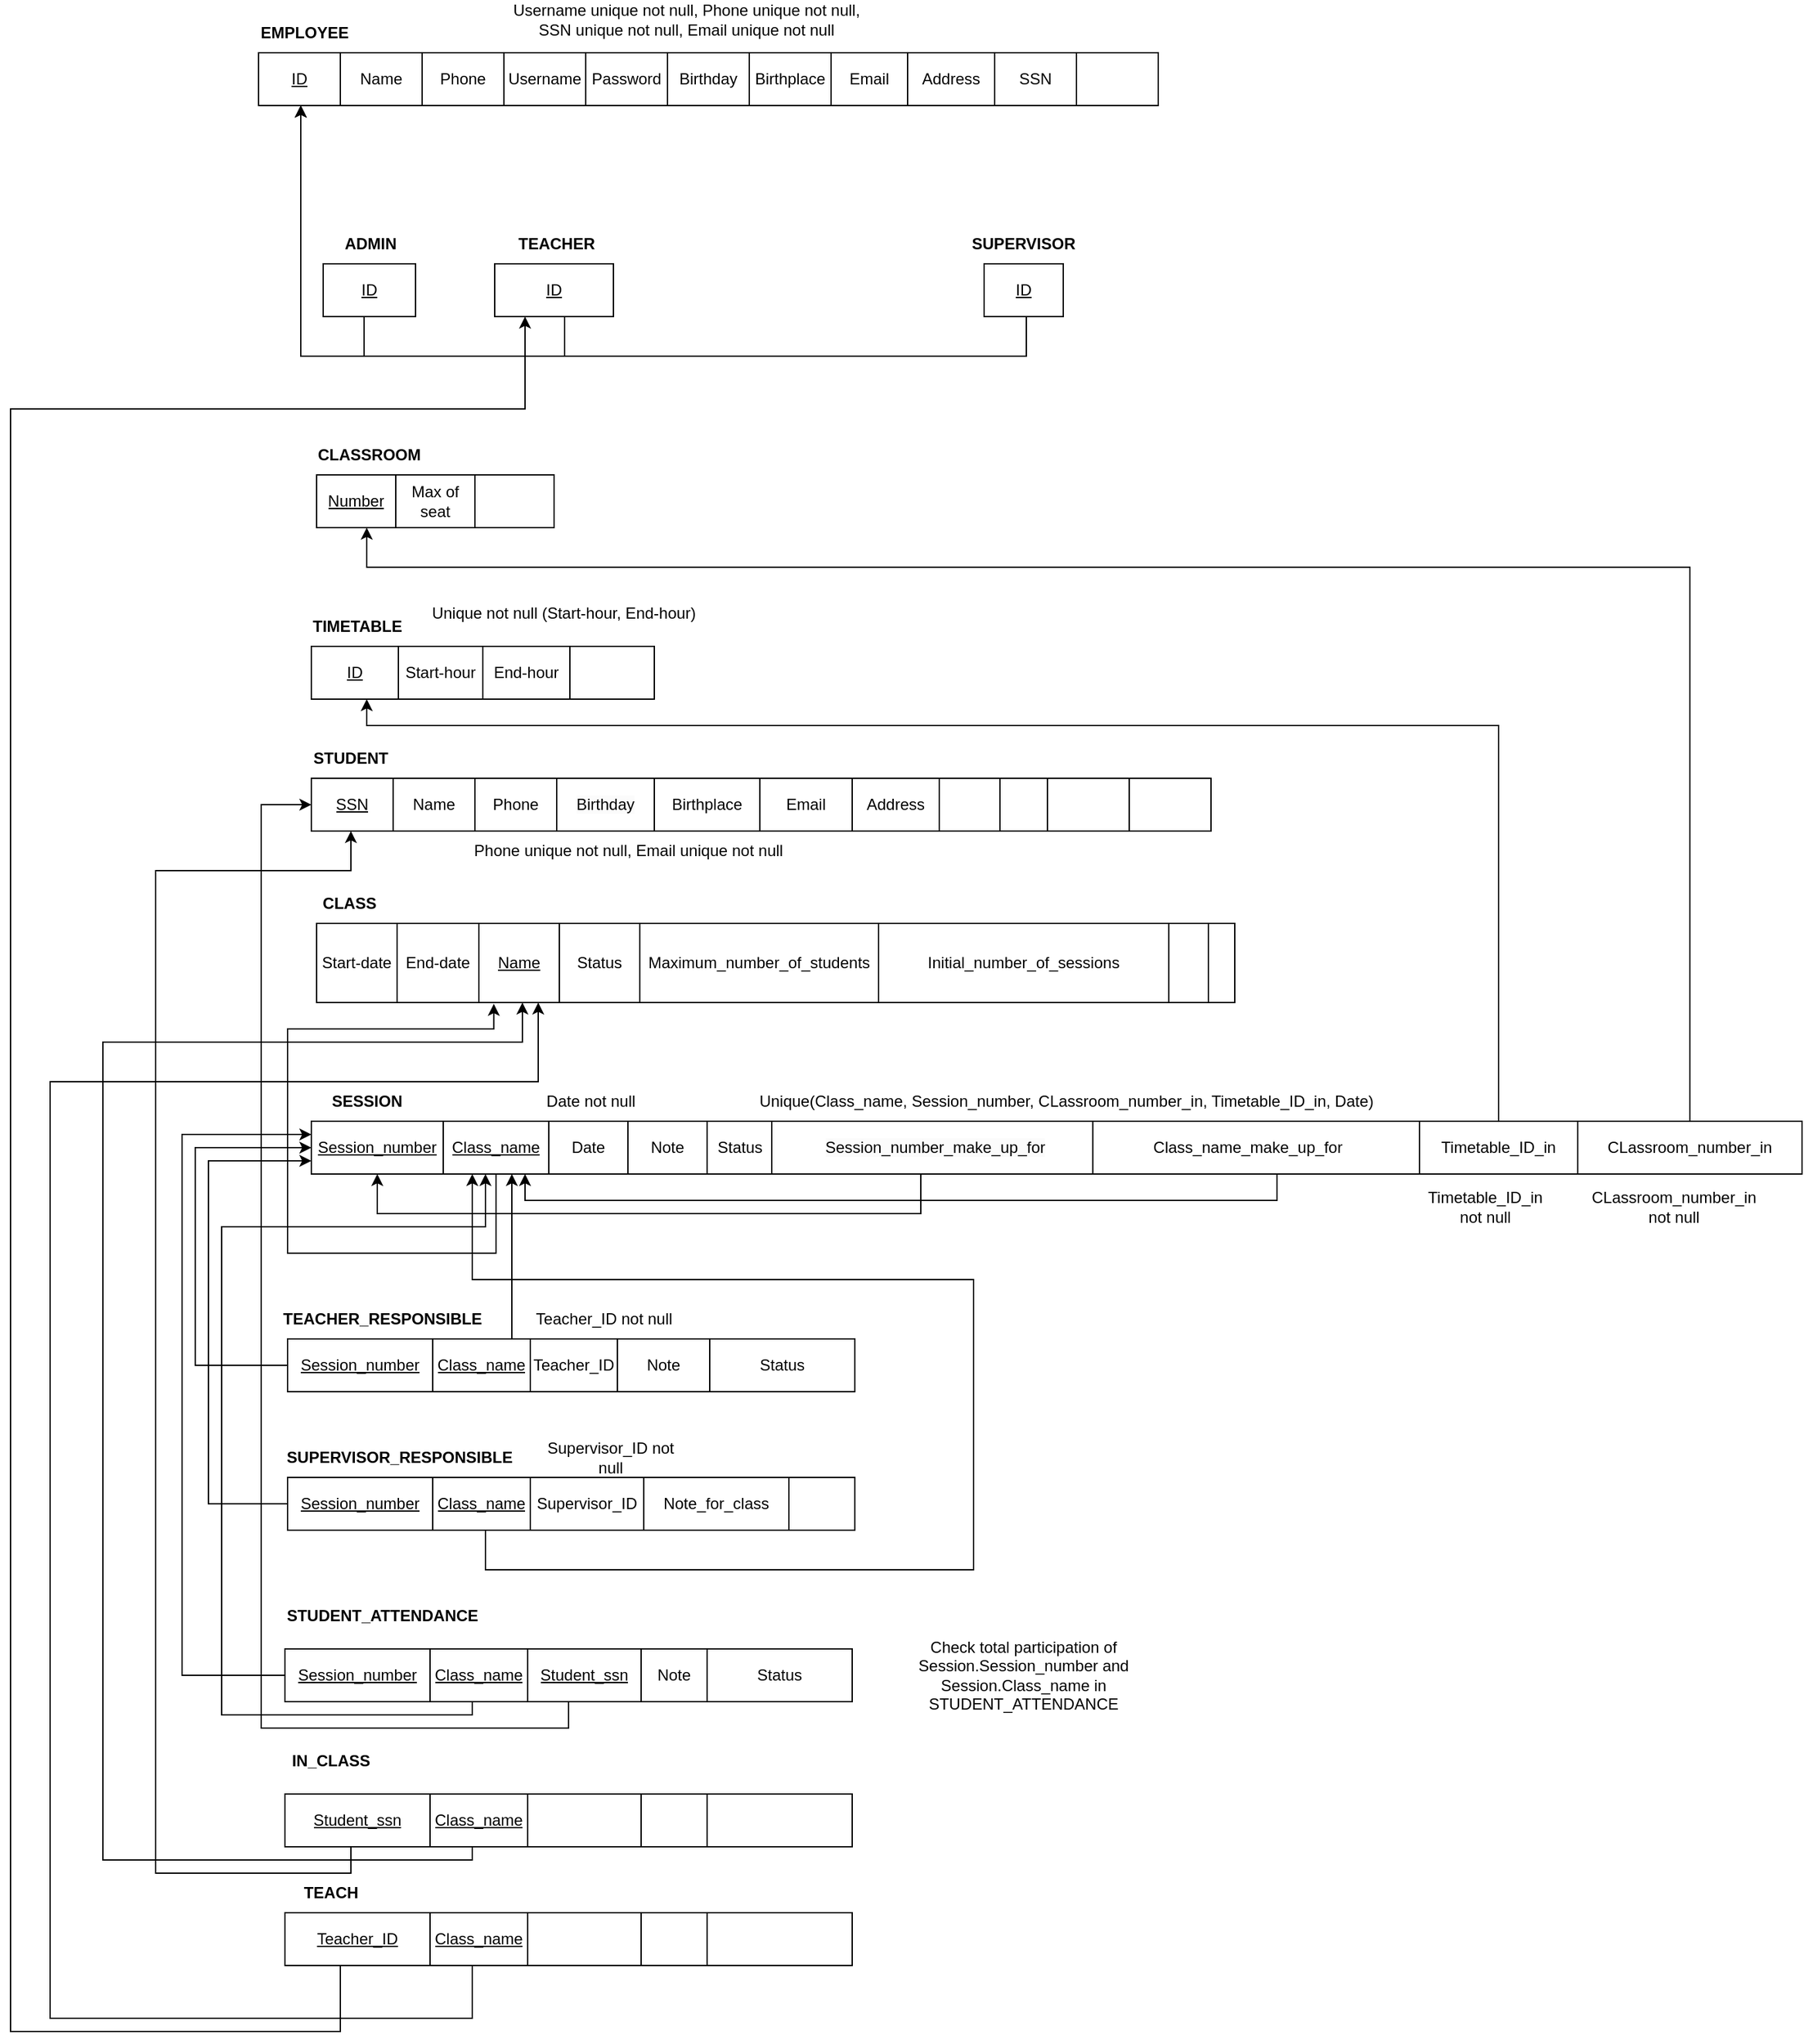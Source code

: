 <mxfile version="21.1.7" type="github">
  <diagram name="Trang-1" id="4RpuYi7avetaEBU4RcvP">
    <mxGraphModel dx="1347" dy="1894" grid="1" gridSize="10" guides="1" tooltips="1" connect="1" arrows="1" fold="1" page="1" pageScale="1" pageWidth="827" pageHeight="1169" math="0" shadow="0">
      <root>
        <mxCell id="0" />
        <mxCell id="1" parent="0" />
        <mxCell id="ESTctOifAB1JOvWOm2H_-1" value="" style="shape=table;startSize=0;container=1;collapsible=0;childLayout=tableLayout;" parent="1" vertex="1">
          <mxGeometry x="258" y="100" width="260" height="40" as="geometry" />
        </mxCell>
        <mxCell id="ESTctOifAB1JOvWOm2H_-2" value="" style="shape=tableRow;horizontal=0;startSize=0;swimlaneHead=0;swimlaneBody=0;strokeColor=inherit;top=0;left=0;bottom=0;right=0;collapsible=0;dropTarget=0;fillColor=none;points=[[0,0.5],[1,0.5]];portConstraint=eastwest;" parent="ESTctOifAB1JOvWOm2H_-1" vertex="1">
          <mxGeometry width="260" height="40" as="geometry" />
        </mxCell>
        <mxCell id="ESTctOifAB1JOvWOm2H_-3" value="&lt;u&gt;ID&lt;/u&gt;" style="shape=partialRectangle;html=1;whiteSpace=wrap;connectable=0;strokeColor=inherit;overflow=hidden;fillColor=none;top=0;left=0;bottom=0;right=0;pointerEvents=1;" parent="ESTctOifAB1JOvWOm2H_-2" vertex="1">
          <mxGeometry width="66" height="40" as="geometry">
            <mxRectangle width="66" height="40" as="alternateBounds" />
          </mxGeometry>
        </mxCell>
        <mxCell id="ESTctOifAB1JOvWOm2H_-4" value="Start-hour" style="shape=partialRectangle;html=1;whiteSpace=wrap;connectable=0;strokeColor=inherit;overflow=hidden;fillColor=none;top=0;left=0;bottom=0;right=0;pointerEvents=1;" parent="ESTctOifAB1JOvWOm2H_-2" vertex="1">
          <mxGeometry x="66" width="64" height="40" as="geometry">
            <mxRectangle width="64" height="40" as="alternateBounds" />
          </mxGeometry>
        </mxCell>
        <mxCell id="ESTctOifAB1JOvWOm2H_-5" value="End-hour" style="shape=partialRectangle;html=1;whiteSpace=wrap;connectable=0;strokeColor=inherit;overflow=hidden;fillColor=none;top=0;left=0;bottom=0;right=0;pointerEvents=1;" parent="ESTctOifAB1JOvWOm2H_-2" vertex="1">
          <mxGeometry x="130" width="66" height="40" as="geometry">
            <mxRectangle width="66" height="40" as="alternateBounds" />
          </mxGeometry>
        </mxCell>
        <mxCell id="ESTctOifAB1JOvWOm2H_-6" value="" style="shape=partialRectangle;html=1;whiteSpace=wrap;connectable=0;strokeColor=inherit;overflow=hidden;fillColor=none;top=0;left=0;bottom=0;right=0;pointerEvents=1;" parent="ESTctOifAB1JOvWOm2H_-2" vertex="1">
          <mxGeometry x="196" width="64" height="40" as="geometry">
            <mxRectangle width="64" height="40" as="alternateBounds" />
          </mxGeometry>
        </mxCell>
        <mxCell id="ESTctOifAB1JOvWOm2H_-7" value="&lt;b&gt;TIMETABLE&lt;/b&gt;" style="text;html=1;strokeColor=none;fillColor=none;align=center;verticalAlign=middle;whiteSpace=wrap;rounded=0;" parent="1" vertex="1">
          <mxGeometry x="258" y="70" width="70" height="30" as="geometry" />
        </mxCell>
        <mxCell id="ESTctOifAB1JOvWOm2H_-10" value="" style="shape=table;startSize=0;container=1;collapsible=0;childLayout=tableLayout;" parent="1" vertex="1">
          <mxGeometry x="262" y="-30" width="180" height="40" as="geometry" />
        </mxCell>
        <mxCell id="ESTctOifAB1JOvWOm2H_-11" value="" style="shape=tableRow;horizontal=0;startSize=0;swimlaneHead=0;swimlaneBody=0;strokeColor=inherit;top=0;left=0;bottom=0;right=0;collapsible=0;dropTarget=0;fillColor=none;points=[[0,0.5],[1,0.5]];portConstraint=eastwest;" parent="ESTctOifAB1JOvWOm2H_-10" vertex="1">
          <mxGeometry width="180" height="40" as="geometry" />
        </mxCell>
        <mxCell id="ESTctOifAB1JOvWOm2H_-12" value="&lt;u&gt;Number&lt;/u&gt;" style="shape=partialRectangle;html=1;whiteSpace=wrap;connectable=0;strokeColor=inherit;overflow=hidden;fillColor=none;top=0;left=0;bottom=0;right=0;pointerEvents=1;" parent="ESTctOifAB1JOvWOm2H_-11" vertex="1">
          <mxGeometry width="60" height="40" as="geometry">
            <mxRectangle width="60" height="40" as="alternateBounds" />
          </mxGeometry>
        </mxCell>
        <mxCell id="ESTctOifAB1JOvWOm2H_-13" value="Max of seat" style="shape=partialRectangle;html=1;whiteSpace=wrap;connectable=0;strokeColor=inherit;overflow=hidden;fillColor=none;top=0;left=0;bottom=0;right=0;pointerEvents=1;" parent="ESTctOifAB1JOvWOm2H_-11" vertex="1">
          <mxGeometry x="60" width="60" height="40" as="geometry">
            <mxRectangle width="60" height="40" as="alternateBounds" />
          </mxGeometry>
        </mxCell>
        <mxCell id="ESTctOifAB1JOvWOm2H_-14" value="" style="shape=partialRectangle;html=1;whiteSpace=wrap;connectable=0;strokeColor=inherit;overflow=hidden;fillColor=none;top=0;left=0;bottom=0;right=0;pointerEvents=1;" parent="ESTctOifAB1JOvWOm2H_-11" vertex="1">
          <mxGeometry x="120" width="60" height="40" as="geometry">
            <mxRectangle width="60" height="40" as="alternateBounds" />
          </mxGeometry>
        </mxCell>
        <mxCell id="ESTctOifAB1JOvWOm2H_-15" value="&lt;b&gt;CLASSROOM&lt;/b&gt;" style="text;html=1;strokeColor=none;fillColor=none;align=center;verticalAlign=middle;whiteSpace=wrap;rounded=0;" parent="1" vertex="1">
          <mxGeometry x="262" y="-60" width="80" height="30" as="geometry" />
        </mxCell>
        <mxCell id="ESTctOifAB1JOvWOm2H_-16" value="&lt;b&gt;STUDENT&lt;/b&gt;" style="text;html=1;strokeColor=none;fillColor=none;align=center;verticalAlign=middle;whiteSpace=wrap;rounded=0;" parent="1" vertex="1">
          <mxGeometry x="258" y="170" width="60" height="30" as="geometry" />
        </mxCell>
        <mxCell id="ESTctOifAB1JOvWOm2H_-17" value="" style="shape=table;startSize=0;container=1;collapsible=0;childLayout=tableLayout;" parent="1" vertex="1">
          <mxGeometry x="258" y="200" width="682" height="40" as="geometry" />
        </mxCell>
        <mxCell id="ESTctOifAB1JOvWOm2H_-18" value="" style="shape=tableRow;horizontal=0;startSize=0;swimlaneHead=0;swimlaneBody=0;strokeColor=inherit;top=0;left=0;bottom=0;right=0;collapsible=0;dropTarget=0;fillColor=none;points=[[0,0.5],[1,0.5]];portConstraint=eastwest;" parent="ESTctOifAB1JOvWOm2H_-17" vertex="1">
          <mxGeometry width="682" height="40" as="geometry" />
        </mxCell>
        <mxCell id="ESTctOifAB1JOvWOm2H_-19" value="&lt;u&gt;SSN&lt;/u&gt;" style="shape=partialRectangle;html=1;whiteSpace=wrap;connectable=0;strokeColor=inherit;overflow=hidden;fillColor=none;top=0;left=0;bottom=0;right=0;pointerEvents=1;" parent="ESTctOifAB1JOvWOm2H_-18" vertex="1">
          <mxGeometry width="62" height="40" as="geometry">
            <mxRectangle width="62" height="40" as="alternateBounds" />
          </mxGeometry>
        </mxCell>
        <mxCell id="ESTctOifAB1JOvWOm2H_-20" value="Name" style="shape=partialRectangle;html=1;whiteSpace=wrap;connectable=0;strokeColor=inherit;overflow=hidden;fillColor=none;top=0;left=0;bottom=0;right=0;pointerEvents=1;" parent="ESTctOifAB1JOvWOm2H_-18" vertex="1">
          <mxGeometry x="62" width="62" height="40" as="geometry">
            <mxRectangle width="62" height="40" as="alternateBounds" />
          </mxGeometry>
        </mxCell>
        <mxCell id="ESTctOifAB1JOvWOm2H_-21" value="Phone" style="shape=partialRectangle;html=1;whiteSpace=wrap;connectable=0;strokeColor=inherit;overflow=hidden;fillColor=none;top=0;left=0;bottom=0;right=0;pointerEvents=1;" parent="ESTctOifAB1JOvWOm2H_-18" vertex="1">
          <mxGeometry x="124" width="62" height="40" as="geometry">
            <mxRectangle width="62" height="40" as="alternateBounds" />
          </mxGeometry>
        </mxCell>
        <mxCell id="ESTctOifAB1JOvWOm2H_-22" value="&lt;span style=&quot;color: rgb(0, 0, 0); font-family: Helvetica; font-size: 12px; font-style: normal; font-variant-ligatures: normal; font-variant-caps: normal; font-weight: 400; letter-spacing: normal; orphans: 2; text-align: center; text-indent: 0px; text-transform: none; widows: 2; word-spacing: 0px; -webkit-text-stroke-width: 0px; background-color: rgb(251, 251, 251); text-decoration-thickness: initial; text-decoration-style: initial; text-decoration-color: initial; float: none; display: inline !important;&quot;&gt;Birthday&lt;/span&gt;" style="shape=partialRectangle;html=1;whiteSpace=wrap;connectable=0;strokeColor=inherit;overflow=hidden;fillColor=none;top=0;left=0;bottom=0;right=0;pointerEvents=1;" parent="ESTctOifAB1JOvWOm2H_-18" vertex="1">
          <mxGeometry x="186" width="74" height="40" as="geometry">
            <mxRectangle width="74" height="40" as="alternateBounds" />
          </mxGeometry>
        </mxCell>
        <mxCell id="ESTctOifAB1JOvWOm2H_-23" value="Birthplace" style="shape=partialRectangle;html=1;whiteSpace=wrap;connectable=0;strokeColor=inherit;overflow=hidden;fillColor=none;top=0;left=0;bottom=0;right=0;pointerEvents=1;" parent="ESTctOifAB1JOvWOm2H_-18" vertex="1">
          <mxGeometry x="260" width="80" height="40" as="geometry">
            <mxRectangle width="80" height="40" as="alternateBounds" />
          </mxGeometry>
        </mxCell>
        <mxCell id="ESTctOifAB1JOvWOm2H_-24" value="Email" style="shape=partialRectangle;html=1;whiteSpace=wrap;connectable=0;strokeColor=inherit;overflow=hidden;fillColor=none;top=0;left=0;bottom=0;right=0;pointerEvents=1;" parent="ESTctOifAB1JOvWOm2H_-18" vertex="1">
          <mxGeometry x="340" width="70" height="40" as="geometry">
            <mxRectangle width="70" height="40" as="alternateBounds" />
          </mxGeometry>
        </mxCell>
        <mxCell id="ESTctOifAB1JOvWOm2H_-25" value="Address" style="shape=partialRectangle;html=1;whiteSpace=wrap;connectable=0;strokeColor=inherit;overflow=hidden;fillColor=none;top=0;left=0;bottom=0;right=0;pointerEvents=1;" parent="ESTctOifAB1JOvWOm2H_-18" vertex="1">
          <mxGeometry x="410" width="66" height="40" as="geometry">
            <mxRectangle width="66" height="40" as="alternateBounds" />
          </mxGeometry>
        </mxCell>
        <mxCell id="ESTctOifAB1JOvWOm2H_-26" value="" style="shape=partialRectangle;html=1;whiteSpace=wrap;connectable=0;strokeColor=inherit;overflow=hidden;fillColor=none;top=0;left=0;bottom=0;right=0;pointerEvents=1;" parent="ESTctOifAB1JOvWOm2H_-18" vertex="1">
          <mxGeometry x="476" width="46" height="40" as="geometry">
            <mxRectangle width="46" height="40" as="alternateBounds" />
          </mxGeometry>
        </mxCell>
        <mxCell id="ESTctOifAB1JOvWOm2H_-27" value="" style="shape=partialRectangle;html=1;whiteSpace=wrap;connectable=0;strokeColor=inherit;overflow=hidden;fillColor=none;top=0;left=0;bottom=0;right=0;pointerEvents=1;" parent="ESTctOifAB1JOvWOm2H_-18" vertex="1">
          <mxGeometry x="522" width="36" height="40" as="geometry">
            <mxRectangle width="36" height="40" as="alternateBounds" />
          </mxGeometry>
        </mxCell>
        <mxCell id="ESTctOifAB1JOvWOm2H_-28" value="" style="shape=partialRectangle;html=1;whiteSpace=wrap;connectable=0;strokeColor=inherit;overflow=hidden;fillColor=none;top=0;left=0;bottom=0;right=0;pointerEvents=1;" parent="ESTctOifAB1JOvWOm2H_-18" vertex="1">
          <mxGeometry x="558" width="62" height="40" as="geometry">
            <mxRectangle width="62" height="40" as="alternateBounds" />
          </mxGeometry>
        </mxCell>
        <mxCell id="ESTctOifAB1JOvWOm2H_-29" value="" style="shape=partialRectangle;html=1;whiteSpace=wrap;connectable=0;strokeColor=inherit;overflow=hidden;fillColor=none;top=0;left=0;bottom=0;right=0;pointerEvents=1;" parent="ESTctOifAB1JOvWOm2H_-18" vertex="1">
          <mxGeometry x="620" width="62" height="40" as="geometry">
            <mxRectangle width="62" height="40" as="alternateBounds" />
          </mxGeometry>
        </mxCell>
        <mxCell id="ESTctOifAB1JOvWOm2H_-30" value="" style="shape=table;startSize=0;container=1;collapsible=0;childLayout=tableLayout;" parent="1" vertex="1">
          <mxGeometry x="262" y="310" width="696" height="60" as="geometry" />
        </mxCell>
        <mxCell id="ESTctOifAB1JOvWOm2H_-31" value="" style="shape=tableRow;horizontal=0;startSize=0;swimlaneHead=0;swimlaneBody=0;strokeColor=inherit;top=0;left=0;bottom=0;right=0;collapsible=0;dropTarget=0;fillColor=none;points=[[0,0.5],[1,0.5]];portConstraint=eastwest;" parent="ESTctOifAB1JOvWOm2H_-30" vertex="1">
          <mxGeometry width="696" height="60" as="geometry" />
        </mxCell>
        <mxCell id="ESTctOifAB1JOvWOm2H_-32" value="Start-date" style="shape=partialRectangle;html=1;whiteSpace=wrap;connectable=0;strokeColor=inherit;overflow=hidden;fillColor=none;top=0;left=0;bottom=0;right=0;pointerEvents=1;" parent="ESTctOifAB1JOvWOm2H_-31" vertex="1">
          <mxGeometry width="61" height="60" as="geometry">
            <mxRectangle width="61" height="60" as="alternateBounds" />
          </mxGeometry>
        </mxCell>
        <mxCell id="ESTctOifAB1JOvWOm2H_-33" value="End-date" style="shape=partialRectangle;html=1;whiteSpace=wrap;connectable=0;strokeColor=inherit;overflow=hidden;fillColor=none;top=0;left=0;bottom=0;right=0;pointerEvents=1;" parent="ESTctOifAB1JOvWOm2H_-31" vertex="1">
          <mxGeometry x="61" width="62" height="60" as="geometry">
            <mxRectangle width="62" height="60" as="alternateBounds" />
          </mxGeometry>
        </mxCell>
        <mxCell id="ESTctOifAB1JOvWOm2H_-34" value="&lt;u&gt;Name&lt;/u&gt;" style="shape=partialRectangle;html=1;whiteSpace=wrap;connectable=0;strokeColor=inherit;overflow=hidden;fillColor=none;top=0;left=0;bottom=0;right=0;pointerEvents=1;" parent="ESTctOifAB1JOvWOm2H_-31" vertex="1">
          <mxGeometry x="123" width="61" height="60" as="geometry">
            <mxRectangle width="61" height="60" as="alternateBounds" />
          </mxGeometry>
        </mxCell>
        <mxCell id="ESTctOifAB1JOvWOm2H_-35" value="Status" style="shape=partialRectangle;html=1;whiteSpace=wrap;connectable=0;strokeColor=inherit;overflow=hidden;fillColor=none;top=0;left=0;bottom=0;right=0;pointerEvents=1;" parent="ESTctOifAB1JOvWOm2H_-31" vertex="1">
          <mxGeometry x="184" width="61" height="60" as="geometry">
            <mxRectangle width="61" height="60" as="alternateBounds" />
          </mxGeometry>
        </mxCell>
        <mxCell id="ESTctOifAB1JOvWOm2H_-36" value="Maximum_number_of_students" style="shape=partialRectangle;html=1;whiteSpace=wrap;connectable=0;strokeColor=inherit;overflow=hidden;fillColor=none;top=0;left=0;bottom=0;right=0;pointerEvents=1;" parent="ESTctOifAB1JOvWOm2H_-31" vertex="1">
          <mxGeometry x="245" width="181" height="60" as="geometry">
            <mxRectangle width="181" height="60" as="alternateBounds" />
          </mxGeometry>
        </mxCell>
        <mxCell id="ESTctOifAB1JOvWOm2H_-37" value="Initial_number_of_sessions" style="shape=partialRectangle;html=1;whiteSpace=wrap;connectable=0;strokeColor=inherit;overflow=hidden;fillColor=none;top=0;left=0;bottom=0;right=0;pointerEvents=1;" parent="ESTctOifAB1JOvWOm2H_-31" vertex="1">
          <mxGeometry x="426" width="220" height="60" as="geometry">
            <mxRectangle width="220" height="60" as="alternateBounds" />
          </mxGeometry>
        </mxCell>
        <mxCell id="ESTctOifAB1JOvWOm2H_-38" value="" style="shape=partialRectangle;html=1;whiteSpace=wrap;connectable=0;strokeColor=inherit;overflow=hidden;fillColor=none;top=0;left=0;bottom=0;right=0;pointerEvents=1;" parent="ESTctOifAB1JOvWOm2H_-31" vertex="1">
          <mxGeometry x="646" width="30" height="60" as="geometry">
            <mxRectangle width="30" height="60" as="alternateBounds" />
          </mxGeometry>
        </mxCell>
        <mxCell id="ESTctOifAB1JOvWOm2H_-39" value="" style="shape=partialRectangle;html=1;whiteSpace=wrap;connectable=0;strokeColor=inherit;overflow=hidden;fillColor=none;top=0;left=0;bottom=0;right=0;pointerEvents=1;" parent="ESTctOifAB1JOvWOm2H_-31" vertex="1">
          <mxGeometry x="676" width="20" height="60" as="geometry">
            <mxRectangle width="20" height="60" as="alternateBounds" />
          </mxGeometry>
        </mxCell>
        <mxCell id="ESTctOifAB1JOvWOm2H_-40" value="&lt;b&gt;CLASS&lt;/b&gt;" style="text;html=1;strokeColor=none;fillColor=none;align=center;verticalAlign=middle;whiteSpace=wrap;rounded=0;" parent="1" vertex="1">
          <mxGeometry x="262" y="280" width="50" height="30" as="geometry" />
        </mxCell>
        <mxCell id="ESTctOifAB1JOvWOm2H_-41" value="" style="shape=table;startSize=0;container=1;collapsible=0;childLayout=tableLayout;movable=1;resizable=1;rotatable=1;deletable=1;editable=1;locked=0;connectable=1;" parent="1" vertex="1">
          <mxGeometry x="258" y="460" width="350" height="40" as="geometry" />
        </mxCell>
        <mxCell id="ESTctOifAB1JOvWOm2H_-42" value="" style="shape=tableRow;horizontal=0;startSize=0;swimlaneHead=0;swimlaneBody=0;strokeColor=inherit;top=0;left=0;bottom=0;right=0;collapsible=0;dropTarget=0;fillColor=none;points=[[0,0.5],[1,0.5]];portConstraint=eastwest;movable=1;resizable=1;rotatable=1;deletable=1;editable=1;locked=0;connectable=1;" parent="ESTctOifAB1JOvWOm2H_-41" vertex="1">
          <mxGeometry width="350" height="40" as="geometry" />
        </mxCell>
        <mxCell id="ESTctOifAB1JOvWOm2H_-43" value="&lt;u style=&quot;border-color: var(--border-color);&quot;&gt;Session_number&lt;/u&gt;" style="shape=partialRectangle;html=1;whiteSpace=wrap;connectable=1;strokeColor=inherit;overflow=hidden;fillColor=none;top=0;left=0;bottom=0;right=0;pointerEvents=1;movable=1;resizable=1;rotatable=1;deletable=1;editable=1;locked=0;" parent="ESTctOifAB1JOvWOm2H_-42" vertex="1">
          <mxGeometry width="100" height="40" as="geometry">
            <mxRectangle width="100" height="40" as="alternateBounds" />
          </mxGeometry>
        </mxCell>
        <mxCell id="ESTctOifAB1JOvWOm2H_-44" value="&lt;u style=&quot;border-color: var(--border-color);&quot;&gt;Class_name&lt;/u&gt;" style="shape=partialRectangle;html=1;whiteSpace=wrap;connectable=1;strokeColor=inherit;overflow=hidden;fillColor=none;top=0;left=0;bottom=0;right=0;pointerEvents=1;movable=1;resizable=1;rotatable=1;deletable=1;editable=1;locked=0;" parent="ESTctOifAB1JOvWOm2H_-42" vertex="1">
          <mxGeometry x="100" width="80" height="40" as="geometry">
            <mxRectangle width="80" height="40" as="alternateBounds" />
          </mxGeometry>
        </mxCell>
        <mxCell id="ESTctOifAB1JOvWOm2H_-45" value="&lt;span style=&quot;border-color: var(--border-color);&quot;&gt;Date&lt;/span&gt;" style="shape=partialRectangle;html=1;whiteSpace=wrap;connectable=1;strokeColor=inherit;overflow=hidden;fillColor=none;top=0;left=0;bottom=0;right=0;pointerEvents=1;movable=1;resizable=1;rotatable=1;deletable=1;editable=1;locked=0;" parent="ESTctOifAB1JOvWOm2H_-42" vertex="1">
          <mxGeometry x="180" width="60" height="40" as="geometry">
            <mxRectangle width="60" height="40" as="alternateBounds" />
          </mxGeometry>
        </mxCell>
        <mxCell id="ESTctOifAB1JOvWOm2H_-46" value="Note" style="shape=partialRectangle;html=1;whiteSpace=wrap;connectable=1;strokeColor=inherit;overflow=hidden;fillColor=none;top=0;left=0;bottom=0;right=0;pointerEvents=1;movable=1;resizable=1;rotatable=1;deletable=1;editable=1;locked=0;" parent="ESTctOifAB1JOvWOm2H_-42" vertex="1">
          <mxGeometry x="240" width="60" height="40" as="geometry">
            <mxRectangle width="60" height="40" as="alternateBounds" />
          </mxGeometry>
        </mxCell>
        <mxCell id="ESTctOifAB1JOvWOm2H_-47" value="Status" style="shape=partialRectangle;html=1;whiteSpace=wrap;connectable=1;strokeColor=inherit;overflow=hidden;fillColor=none;top=0;left=0;bottom=0;right=0;pointerEvents=1;movable=1;resizable=1;rotatable=1;deletable=1;editable=1;locked=0;" parent="ESTctOifAB1JOvWOm2H_-42" vertex="1">
          <mxGeometry x="300" width="50" height="40" as="geometry">
            <mxRectangle width="50" height="40" as="alternateBounds" />
          </mxGeometry>
        </mxCell>
        <mxCell id="ESTctOifAB1JOvWOm2H_-48" value="&lt;b&gt;SESSION&amp;nbsp;&lt;/b&gt;" style="text;html=1;strokeColor=none;fillColor=none;align=center;verticalAlign=middle;whiteSpace=wrap;rounded=0;" parent="1" vertex="1">
          <mxGeometry x="257" y="430" width="90" height="30" as="geometry" />
        </mxCell>
        <mxCell id="ESTctOifAB1JOvWOm2H_-74" value="" style="group" parent="1" connectable="0" vertex="1">
          <mxGeometry x="628" y="450" width="400" height="50" as="geometry" />
        </mxCell>
        <mxCell id="ESTctOifAB1JOvWOm2H_-59" value="&lt;span style=&quot;color: rgb(0, 0, 0); font-family: Helvetica; font-size: 12px; font-style: normal; font-variant-ligatures: normal; font-variant-caps: normal; font-weight: 400; letter-spacing: normal; orphans: 2; text-align: center; text-indent: 0px; text-transform: none; widows: 2; word-spacing: 0px; -webkit-text-stroke-width: 0px; background-color: rgb(251, 251, 251); text-decoration-thickness: initial; text-decoration-style: initial; text-decoration-color: initial; float: none; display: inline !important;&quot;&gt;Session_number_make_up_for&lt;/span&gt;" style="rounded=0;whiteSpace=wrap;html=1;movable=1;resizable=1;rotatable=1;deletable=1;editable=1;locked=0;connectable=1;" parent="ESTctOifAB1JOvWOm2H_-74" vertex="1">
          <mxGeometry x="-20.995" y="10" width="247.619" height="40" as="geometry" />
        </mxCell>
        <mxCell id="ESTctOifAB1JOvWOm2H_-75" value="Timetable_ID_in" style="rounded=0;whiteSpace=wrap;html=1;" parent="1" vertex="1">
          <mxGeometry x="1098" y="460" width="120" height="40" as="geometry" />
        </mxCell>
        <mxCell id="ESTctOifAB1JOvWOm2H_-64" value="" style="group" parent="1" connectable="0" vertex="1">
          <mxGeometry x="838" y="450" width="260" height="50" as="geometry" />
        </mxCell>
        <mxCell id="ESTctOifAB1JOvWOm2H_-63" value="Class_name" style="text;html=1;strokeColor=none;fillColor=none;align=center;verticalAlign=middle;whiteSpace=wrap;rounded=0;" parent="ESTctOifAB1JOvWOm2H_-64" vertex="1">
          <mxGeometry x="61.905" y="5" height="30" as="geometry" />
        </mxCell>
        <mxCell id="ESTctOifAB1JOvWOm2H_-60" value="" style="rounded=0;whiteSpace=wrap;html=1;" parent="ESTctOifAB1JOvWOm2H_-64" vertex="1">
          <mxGeometry x="12.381" y="10" width="247.619" height="40" as="geometry" />
        </mxCell>
        <mxCell id="ESTctOifAB1JOvWOm2H_-73" value="Class_name_make_up_for" style="text;html=1;strokeColor=none;fillColor=none;align=center;verticalAlign=middle;whiteSpace=wrap;rounded=0;" parent="ESTctOifAB1JOvWOm2H_-64" vertex="1">
          <mxGeometry x="92.857" y="15" width="74.286" height="30" as="geometry" />
        </mxCell>
        <mxCell id="ESTctOifAB1JOvWOm2H_-81" value="CLassroom_number_in" style="rounded=0;whiteSpace=wrap;html=1;" parent="1" vertex="1">
          <mxGeometry x="1218" y="460" width="170" height="40" as="geometry" />
        </mxCell>
        <mxCell id="ESTctOifAB1JOvWOm2H_-83" value="" style="shape=table;startSize=0;container=1;collapsible=0;childLayout=tableLayout;" parent="1" vertex="1">
          <mxGeometry x="240" y="625" width="430" height="40" as="geometry" />
        </mxCell>
        <mxCell id="ESTctOifAB1JOvWOm2H_-84" value="" style="shape=tableRow;horizontal=0;startSize=0;swimlaneHead=0;swimlaneBody=0;strokeColor=inherit;top=0;left=0;bottom=0;right=0;collapsible=0;dropTarget=0;fillColor=none;points=[[0,0.5],[1,0.5]];portConstraint=eastwest;" parent="ESTctOifAB1JOvWOm2H_-83" vertex="1">
          <mxGeometry width="430" height="40" as="geometry" />
        </mxCell>
        <mxCell id="ESTctOifAB1JOvWOm2H_-85" value="&lt;u&gt;Session_number&lt;/u&gt;" style="shape=partialRectangle;html=1;whiteSpace=wrap;connectable=0;strokeColor=inherit;overflow=hidden;fillColor=none;top=0;left=0;bottom=0;right=0;pointerEvents=1;" parent="ESTctOifAB1JOvWOm2H_-84" vertex="1">
          <mxGeometry width="110" height="40" as="geometry">
            <mxRectangle width="110" height="40" as="alternateBounds" />
          </mxGeometry>
        </mxCell>
        <mxCell id="ESTctOifAB1JOvWOm2H_-86" value="&lt;u style=&quot;border-color: var(--border-color);&quot;&gt;Class_name&lt;/u&gt;" style="shape=partialRectangle;html=1;whiteSpace=wrap;connectable=0;strokeColor=inherit;overflow=hidden;fillColor=none;top=0;left=0;bottom=0;right=0;pointerEvents=1;" parent="ESTctOifAB1JOvWOm2H_-84" vertex="1">
          <mxGeometry x="110" width="74" height="40" as="geometry">
            <mxRectangle width="74" height="40" as="alternateBounds" />
          </mxGeometry>
        </mxCell>
        <mxCell id="ESTctOifAB1JOvWOm2H_-87" value="&lt;span style=&quot;border-color: var(--border-color);&quot;&gt;Teacher_ID&lt;/span&gt;" style="shape=partialRectangle;html=1;whiteSpace=wrap;connectable=0;strokeColor=inherit;overflow=hidden;fillColor=none;top=0;left=0;bottom=0;right=0;pointerEvents=1;" parent="ESTctOifAB1JOvWOm2H_-84" vertex="1">
          <mxGeometry x="184" width="66" height="40" as="geometry">
            <mxRectangle width="66" height="40" as="alternateBounds" />
          </mxGeometry>
        </mxCell>
        <mxCell id="ESTctOifAB1JOvWOm2H_-88" value="Note" style="shape=partialRectangle;html=1;whiteSpace=wrap;connectable=0;strokeColor=inherit;overflow=hidden;fillColor=none;top=0;left=0;bottom=0;right=0;pointerEvents=1;" parent="ESTctOifAB1JOvWOm2H_-84" vertex="1">
          <mxGeometry x="250" width="70" height="40" as="geometry">
            <mxRectangle width="70" height="40" as="alternateBounds" />
          </mxGeometry>
        </mxCell>
        <mxCell id="ESTctOifAB1JOvWOm2H_-89" value="Status" style="shape=partialRectangle;html=1;whiteSpace=wrap;connectable=0;strokeColor=inherit;overflow=hidden;fillColor=none;top=0;left=0;bottom=0;right=0;pointerEvents=1;" parent="ESTctOifAB1JOvWOm2H_-84" vertex="1">
          <mxGeometry x="320" width="110" height="40" as="geometry">
            <mxRectangle width="110" height="40" as="alternateBounds" />
          </mxGeometry>
        </mxCell>
        <mxCell id="ESTctOifAB1JOvWOm2H_-90" value="&lt;b&gt;TEACHER_RESPONSIBLE&lt;/b&gt;" style="text;html=1;strokeColor=none;fillColor=none;align=center;verticalAlign=middle;whiteSpace=wrap;rounded=0;" parent="1" vertex="1">
          <mxGeometry x="267" y="595" width="90" height="30" as="geometry" />
        </mxCell>
        <mxCell id="ESTctOifAB1JOvWOm2H_-91" value="" style="shape=table;startSize=0;container=1;collapsible=0;childLayout=tableLayout;" parent="1" vertex="1">
          <mxGeometry x="240" y="730" width="430" height="40" as="geometry" />
        </mxCell>
        <mxCell id="ESTctOifAB1JOvWOm2H_-92" value="" style="shape=tableRow;horizontal=0;startSize=0;swimlaneHead=0;swimlaneBody=0;strokeColor=inherit;top=0;left=0;bottom=0;right=0;collapsible=0;dropTarget=0;fillColor=none;points=[[0,0.5],[1,0.5]];portConstraint=eastwest;" parent="ESTctOifAB1JOvWOm2H_-91" vertex="1">
          <mxGeometry width="430" height="40" as="geometry" />
        </mxCell>
        <mxCell id="ESTctOifAB1JOvWOm2H_-93" value="&lt;u&gt;Session_number&lt;/u&gt;" style="shape=partialRectangle;html=1;whiteSpace=wrap;connectable=0;strokeColor=inherit;overflow=hidden;fillColor=none;top=0;left=0;bottom=0;right=0;pointerEvents=1;" parent="ESTctOifAB1JOvWOm2H_-92" vertex="1">
          <mxGeometry width="110" height="40" as="geometry">
            <mxRectangle width="110" height="40" as="alternateBounds" />
          </mxGeometry>
        </mxCell>
        <mxCell id="ESTctOifAB1JOvWOm2H_-94" value="&lt;u style=&quot;border-color: var(--border-color);&quot;&gt;Class_name&lt;/u&gt;" style="shape=partialRectangle;html=1;whiteSpace=wrap;connectable=0;strokeColor=inherit;overflow=hidden;fillColor=none;top=0;left=0;bottom=0;right=0;pointerEvents=1;" parent="ESTctOifAB1JOvWOm2H_-92" vertex="1">
          <mxGeometry x="110" width="74" height="40" as="geometry">
            <mxRectangle width="74" height="40" as="alternateBounds" />
          </mxGeometry>
        </mxCell>
        <mxCell id="ESTctOifAB1JOvWOm2H_-95" value="&lt;span style=&quot;border-color: var(--border-color);&quot;&gt;Supervisor_ID&lt;/span&gt;" style="shape=partialRectangle;html=1;whiteSpace=wrap;connectable=0;strokeColor=inherit;overflow=hidden;fillColor=none;top=0;left=0;bottom=0;right=0;pointerEvents=1;" parent="ESTctOifAB1JOvWOm2H_-92" vertex="1">
          <mxGeometry x="184" width="86" height="40" as="geometry">
            <mxRectangle width="86" height="40" as="alternateBounds" />
          </mxGeometry>
        </mxCell>
        <mxCell id="ESTctOifAB1JOvWOm2H_-96" value="Note_for_class" style="shape=partialRectangle;html=1;whiteSpace=wrap;connectable=0;strokeColor=inherit;overflow=hidden;fillColor=none;top=0;left=0;bottom=0;right=0;pointerEvents=1;" parent="ESTctOifAB1JOvWOm2H_-92" vertex="1">
          <mxGeometry x="270" width="110" height="40" as="geometry">
            <mxRectangle width="110" height="40" as="alternateBounds" />
          </mxGeometry>
        </mxCell>
        <mxCell id="ESTctOifAB1JOvWOm2H_-97" value="" style="shape=partialRectangle;html=1;whiteSpace=wrap;connectable=0;strokeColor=inherit;overflow=hidden;fillColor=none;top=0;left=0;bottom=0;right=0;pointerEvents=1;" parent="ESTctOifAB1JOvWOm2H_-92" vertex="1">
          <mxGeometry x="380" width="50" height="40" as="geometry">
            <mxRectangle width="50" height="40" as="alternateBounds" />
          </mxGeometry>
        </mxCell>
        <mxCell id="ESTctOifAB1JOvWOm2H_-98" value="&lt;b&gt;SUPERVISOR_RESPONSIBLE&lt;/b&gt;" style="text;html=1;strokeColor=none;fillColor=none;align=center;verticalAlign=middle;whiteSpace=wrap;rounded=0;" parent="1" vertex="1">
          <mxGeometry x="280" y="700" width="90" height="30" as="geometry" />
        </mxCell>
        <mxCell id="ESTctOifAB1JOvWOm2H_-99" value="" style="shape=table;startSize=0;container=1;collapsible=0;childLayout=tableLayout;" parent="1" vertex="1">
          <mxGeometry x="238" y="860" width="430" height="40" as="geometry" />
        </mxCell>
        <mxCell id="ESTctOifAB1JOvWOm2H_-100" value="" style="shape=tableRow;horizontal=0;startSize=0;swimlaneHead=0;swimlaneBody=0;strokeColor=inherit;top=0;left=0;bottom=0;right=0;collapsible=0;dropTarget=0;fillColor=none;points=[[0,0.5],[1,0.5]];portConstraint=eastwest;" parent="ESTctOifAB1JOvWOm2H_-99" vertex="1">
          <mxGeometry width="430" height="40" as="geometry" />
        </mxCell>
        <mxCell id="ESTctOifAB1JOvWOm2H_-101" value="&lt;u&gt;Session_number&lt;/u&gt;" style="shape=partialRectangle;html=1;whiteSpace=wrap;connectable=0;strokeColor=inherit;overflow=hidden;fillColor=none;top=0;left=0;bottom=0;right=0;pointerEvents=1;" parent="ESTctOifAB1JOvWOm2H_-100" vertex="1">
          <mxGeometry width="110" height="40" as="geometry">
            <mxRectangle width="110" height="40" as="alternateBounds" />
          </mxGeometry>
        </mxCell>
        <mxCell id="ESTctOifAB1JOvWOm2H_-102" value="&lt;u style=&quot;border-color: var(--border-color);&quot;&gt;Class_name&lt;/u&gt;" style="shape=partialRectangle;html=1;whiteSpace=wrap;connectable=0;strokeColor=inherit;overflow=hidden;fillColor=none;top=0;left=0;bottom=0;right=0;pointerEvents=1;" parent="ESTctOifAB1JOvWOm2H_-100" vertex="1">
          <mxGeometry x="110" width="74" height="40" as="geometry">
            <mxRectangle width="74" height="40" as="alternateBounds" />
          </mxGeometry>
        </mxCell>
        <mxCell id="ESTctOifAB1JOvWOm2H_-103" value="&lt;span style=&quot;border-color: var(--border-color);&quot;&gt;&lt;u&gt;Student_ssn&lt;/u&gt;&lt;/span&gt;" style="shape=partialRectangle;html=1;whiteSpace=wrap;connectable=0;strokeColor=inherit;overflow=hidden;fillColor=none;top=0;left=0;bottom=0;right=0;pointerEvents=1;" parent="ESTctOifAB1JOvWOm2H_-100" vertex="1">
          <mxGeometry x="184" width="86" height="40" as="geometry">
            <mxRectangle width="86" height="40" as="alternateBounds" />
          </mxGeometry>
        </mxCell>
        <mxCell id="ESTctOifAB1JOvWOm2H_-104" value="Note" style="shape=partialRectangle;html=1;whiteSpace=wrap;connectable=0;strokeColor=inherit;overflow=hidden;fillColor=none;top=0;left=0;bottom=0;right=0;pointerEvents=1;" parent="ESTctOifAB1JOvWOm2H_-100" vertex="1">
          <mxGeometry x="270" width="50" height="40" as="geometry">
            <mxRectangle width="50" height="40" as="alternateBounds" />
          </mxGeometry>
        </mxCell>
        <mxCell id="ESTctOifAB1JOvWOm2H_-105" value="Status" style="shape=partialRectangle;html=1;whiteSpace=wrap;connectable=0;strokeColor=inherit;overflow=hidden;fillColor=none;top=0;left=0;bottom=0;right=0;pointerEvents=1;" parent="ESTctOifAB1JOvWOm2H_-100" vertex="1">
          <mxGeometry x="320" width="110" height="40" as="geometry">
            <mxRectangle width="110" height="40" as="alternateBounds" />
          </mxGeometry>
        </mxCell>
        <mxCell id="ESTctOifAB1JOvWOm2H_-106" value="&lt;b&gt;STUDENT_ATTENDANCE&lt;/b&gt;" style="text;html=1;strokeColor=none;fillColor=none;align=center;verticalAlign=middle;whiteSpace=wrap;rounded=0;" parent="1" vertex="1">
          <mxGeometry x="267" y="820" width="90" height="30" as="geometry" />
        </mxCell>
        <mxCell id="ESTctOifAB1JOvWOm2H_-107" value="" style="shape=table;startSize=0;container=1;collapsible=0;childLayout=tableLayout;" parent="1" vertex="1">
          <mxGeometry x="238" y="970" width="430" height="40" as="geometry" />
        </mxCell>
        <mxCell id="ESTctOifAB1JOvWOm2H_-108" value="" style="shape=tableRow;horizontal=0;startSize=0;swimlaneHead=0;swimlaneBody=0;strokeColor=inherit;top=0;left=0;bottom=0;right=0;collapsible=0;dropTarget=0;fillColor=none;points=[[0,0.5],[1,0.5]];portConstraint=eastwest;" parent="ESTctOifAB1JOvWOm2H_-107" vertex="1">
          <mxGeometry width="430" height="40" as="geometry" />
        </mxCell>
        <mxCell id="ESTctOifAB1JOvWOm2H_-109" value="&lt;u style=&quot;border-color: var(--border-color);&quot;&gt;Student_ssn&lt;/u&gt;" style="shape=partialRectangle;html=1;whiteSpace=wrap;connectable=0;strokeColor=inherit;overflow=hidden;fillColor=none;top=0;left=0;bottom=0;right=0;pointerEvents=1;" parent="ESTctOifAB1JOvWOm2H_-108" vertex="1">
          <mxGeometry width="110" height="40" as="geometry">
            <mxRectangle width="110" height="40" as="alternateBounds" />
          </mxGeometry>
        </mxCell>
        <mxCell id="ESTctOifAB1JOvWOm2H_-110" value="&lt;u style=&quot;border-color: var(--border-color);&quot;&gt;Class_name&lt;/u&gt;" style="shape=partialRectangle;html=1;whiteSpace=wrap;connectable=0;strokeColor=inherit;overflow=hidden;fillColor=none;top=0;left=0;bottom=0;right=0;pointerEvents=1;" parent="ESTctOifAB1JOvWOm2H_-108" vertex="1">
          <mxGeometry x="110" width="74" height="40" as="geometry">
            <mxRectangle width="74" height="40" as="alternateBounds" />
          </mxGeometry>
        </mxCell>
        <mxCell id="ESTctOifAB1JOvWOm2H_-111" value="" style="shape=partialRectangle;html=1;whiteSpace=wrap;connectable=0;strokeColor=inherit;overflow=hidden;fillColor=none;top=0;left=0;bottom=0;right=0;pointerEvents=1;" parent="ESTctOifAB1JOvWOm2H_-108" vertex="1">
          <mxGeometry x="184" width="86" height="40" as="geometry">
            <mxRectangle width="86" height="40" as="alternateBounds" />
          </mxGeometry>
        </mxCell>
        <mxCell id="ESTctOifAB1JOvWOm2H_-112" value="" style="shape=partialRectangle;html=1;whiteSpace=wrap;connectable=0;strokeColor=inherit;overflow=hidden;fillColor=none;top=0;left=0;bottom=0;right=0;pointerEvents=1;" parent="ESTctOifAB1JOvWOm2H_-108" vertex="1">
          <mxGeometry x="270" width="50" height="40" as="geometry">
            <mxRectangle width="50" height="40" as="alternateBounds" />
          </mxGeometry>
        </mxCell>
        <mxCell id="ESTctOifAB1JOvWOm2H_-113" value="" style="shape=partialRectangle;html=1;whiteSpace=wrap;connectable=0;strokeColor=inherit;overflow=hidden;fillColor=none;top=0;left=0;bottom=0;right=0;pointerEvents=1;" parent="ESTctOifAB1JOvWOm2H_-108" vertex="1">
          <mxGeometry x="320" width="110" height="40" as="geometry">
            <mxRectangle width="110" height="40" as="alternateBounds" />
          </mxGeometry>
        </mxCell>
        <mxCell id="ESTctOifAB1JOvWOm2H_-114" value="&lt;b&gt;IN_CLASS&lt;/b&gt;" style="text;html=1;strokeColor=none;fillColor=none;align=center;verticalAlign=middle;whiteSpace=wrap;rounded=0;" parent="1" vertex="1">
          <mxGeometry x="228" y="930" width="90" height="30" as="geometry" />
        </mxCell>
        <mxCell id="ESTctOifAB1JOvWOm2H_-115" value="" style="shape=table;startSize=0;container=1;collapsible=0;childLayout=tableLayout;" parent="1" vertex="1">
          <mxGeometry x="238" y="1060" width="430" height="40" as="geometry" />
        </mxCell>
        <mxCell id="ESTctOifAB1JOvWOm2H_-116" value="" style="shape=tableRow;horizontal=0;startSize=0;swimlaneHead=0;swimlaneBody=0;strokeColor=inherit;top=0;left=0;bottom=0;right=0;collapsible=0;dropTarget=0;fillColor=none;points=[[0,0.5],[1,0.5]];portConstraint=eastwest;" parent="ESTctOifAB1JOvWOm2H_-115" vertex="1">
          <mxGeometry width="430" height="40" as="geometry" />
        </mxCell>
        <mxCell id="ESTctOifAB1JOvWOm2H_-117" value="&lt;u style=&quot;border-color: var(--border-color);&quot;&gt;Teacher_ID&lt;/u&gt;" style="shape=partialRectangle;html=1;whiteSpace=wrap;connectable=0;strokeColor=inherit;overflow=hidden;fillColor=none;top=0;left=0;bottom=0;right=0;pointerEvents=1;" parent="ESTctOifAB1JOvWOm2H_-116" vertex="1">
          <mxGeometry width="110" height="40" as="geometry">
            <mxRectangle width="110" height="40" as="alternateBounds" />
          </mxGeometry>
        </mxCell>
        <mxCell id="ESTctOifAB1JOvWOm2H_-118" value="&lt;u style=&quot;border-color: var(--border-color);&quot;&gt;Class_name&lt;/u&gt;" style="shape=partialRectangle;html=1;whiteSpace=wrap;connectable=0;strokeColor=inherit;overflow=hidden;fillColor=none;top=0;left=0;bottom=0;right=0;pointerEvents=1;" parent="ESTctOifAB1JOvWOm2H_-116" vertex="1">
          <mxGeometry x="110" width="74" height="40" as="geometry">
            <mxRectangle width="74" height="40" as="alternateBounds" />
          </mxGeometry>
        </mxCell>
        <mxCell id="ESTctOifAB1JOvWOm2H_-119" value="" style="shape=partialRectangle;html=1;whiteSpace=wrap;connectable=0;strokeColor=inherit;overflow=hidden;fillColor=none;top=0;left=0;bottom=0;right=0;pointerEvents=1;" parent="ESTctOifAB1JOvWOm2H_-116" vertex="1">
          <mxGeometry x="184" width="86" height="40" as="geometry">
            <mxRectangle width="86" height="40" as="alternateBounds" />
          </mxGeometry>
        </mxCell>
        <mxCell id="ESTctOifAB1JOvWOm2H_-120" value="" style="shape=partialRectangle;html=1;whiteSpace=wrap;connectable=0;strokeColor=inherit;overflow=hidden;fillColor=none;top=0;left=0;bottom=0;right=0;pointerEvents=1;" parent="ESTctOifAB1JOvWOm2H_-116" vertex="1">
          <mxGeometry x="270" width="50" height="40" as="geometry">
            <mxRectangle width="50" height="40" as="alternateBounds" />
          </mxGeometry>
        </mxCell>
        <mxCell id="ESTctOifAB1JOvWOm2H_-121" value="" style="shape=partialRectangle;html=1;whiteSpace=wrap;connectable=0;strokeColor=inherit;overflow=hidden;fillColor=none;top=0;left=0;bottom=0;right=0;pointerEvents=1;" parent="ESTctOifAB1JOvWOm2H_-116" vertex="1">
          <mxGeometry x="320" width="110" height="40" as="geometry">
            <mxRectangle width="110" height="40" as="alternateBounds" />
          </mxGeometry>
        </mxCell>
        <mxCell id="ESTctOifAB1JOvWOm2H_-122" value="&lt;b&gt;TEACH&lt;/b&gt;" style="text;html=1;strokeColor=none;fillColor=none;align=center;verticalAlign=middle;whiteSpace=wrap;rounded=0;" parent="1" vertex="1">
          <mxGeometry x="228" y="1030" width="90" height="30" as="geometry" />
        </mxCell>
        <mxCell id="ESTctOifAB1JOvWOm2H_-219" value="" style="shape=table;startSize=0;container=1;collapsible=0;childLayout=tableLayout;" parent="1" vertex="1">
          <mxGeometry x="218" y="-350" width="682" height="40" as="geometry" />
        </mxCell>
        <mxCell id="ESTctOifAB1JOvWOm2H_-220" value="" style="shape=tableRow;horizontal=0;startSize=0;swimlaneHead=0;swimlaneBody=0;strokeColor=inherit;top=0;left=0;bottom=0;right=0;collapsible=0;dropTarget=0;fillColor=none;points=[[0,0.5],[1,0.5]];portConstraint=eastwest;" parent="ESTctOifAB1JOvWOm2H_-219" vertex="1">
          <mxGeometry width="682" height="40" as="geometry" />
        </mxCell>
        <mxCell id="ESTctOifAB1JOvWOm2H_-221" value="&lt;u&gt;ID&lt;/u&gt;" style="shape=partialRectangle;html=1;whiteSpace=wrap;connectable=0;strokeColor=inherit;overflow=hidden;fillColor=none;top=0;left=0;bottom=0;right=0;pointerEvents=1;" parent="ESTctOifAB1JOvWOm2H_-220" vertex="1">
          <mxGeometry width="62" height="40" as="geometry">
            <mxRectangle width="62" height="40" as="alternateBounds" />
          </mxGeometry>
        </mxCell>
        <mxCell id="ESTctOifAB1JOvWOm2H_-222" value="Name" style="shape=partialRectangle;html=1;whiteSpace=wrap;connectable=0;strokeColor=inherit;overflow=hidden;fillColor=none;top=0;left=0;bottom=0;right=0;pointerEvents=1;" parent="ESTctOifAB1JOvWOm2H_-220" vertex="1">
          <mxGeometry x="62" width="62" height="40" as="geometry">
            <mxRectangle width="62" height="40" as="alternateBounds" />
          </mxGeometry>
        </mxCell>
        <mxCell id="ESTctOifAB1JOvWOm2H_-223" value="Phone" style="shape=partialRectangle;html=1;whiteSpace=wrap;connectable=0;strokeColor=inherit;overflow=hidden;fillColor=none;top=0;left=0;bottom=0;right=0;pointerEvents=1;" parent="ESTctOifAB1JOvWOm2H_-220" vertex="1">
          <mxGeometry x="124" width="62" height="40" as="geometry">
            <mxRectangle width="62" height="40" as="alternateBounds" />
          </mxGeometry>
        </mxCell>
        <mxCell id="ESTctOifAB1JOvWOm2H_-224" value="Username" style="shape=partialRectangle;html=1;whiteSpace=wrap;connectable=0;strokeColor=inherit;overflow=hidden;fillColor=none;top=0;left=0;bottom=0;right=0;pointerEvents=1;" parent="ESTctOifAB1JOvWOm2H_-220" vertex="1">
          <mxGeometry x="186" width="62" height="40" as="geometry">
            <mxRectangle width="62" height="40" as="alternateBounds" />
          </mxGeometry>
        </mxCell>
        <mxCell id="ESTctOifAB1JOvWOm2H_-225" value="Password" style="shape=partialRectangle;html=1;whiteSpace=wrap;connectable=0;strokeColor=inherit;overflow=hidden;fillColor=none;top=0;left=0;bottom=0;right=0;pointerEvents=1;" parent="ESTctOifAB1JOvWOm2H_-220" vertex="1">
          <mxGeometry x="248" width="62" height="40" as="geometry">
            <mxRectangle width="62" height="40" as="alternateBounds" />
          </mxGeometry>
        </mxCell>
        <mxCell id="ESTctOifAB1JOvWOm2H_-226" value="Birthday" style="shape=partialRectangle;html=1;whiteSpace=wrap;connectable=0;strokeColor=inherit;overflow=hidden;fillColor=none;top=0;left=0;bottom=0;right=0;pointerEvents=1;" parent="ESTctOifAB1JOvWOm2H_-220" vertex="1">
          <mxGeometry x="310" width="62" height="40" as="geometry">
            <mxRectangle width="62" height="40" as="alternateBounds" />
          </mxGeometry>
        </mxCell>
        <mxCell id="ESTctOifAB1JOvWOm2H_-227" value="Birthplace" style="shape=partialRectangle;html=1;whiteSpace=wrap;connectable=0;strokeColor=inherit;overflow=hidden;fillColor=none;top=0;left=0;bottom=0;right=0;pointerEvents=1;" parent="ESTctOifAB1JOvWOm2H_-220" vertex="1">
          <mxGeometry x="372" width="62" height="40" as="geometry">
            <mxRectangle width="62" height="40" as="alternateBounds" />
          </mxGeometry>
        </mxCell>
        <mxCell id="ESTctOifAB1JOvWOm2H_-228" value="Email" style="shape=partialRectangle;html=1;whiteSpace=wrap;connectable=0;strokeColor=inherit;overflow=hidden;fillColor=none;top=0;left=0;bottom=0;right=0;pointerEvents=1;" parent="ESTctOifAB1JOvWOm2H_-220" vertex="1">
          <mxGeometry x="434" width="58" height="40" as="geometry">
            <mxRectangle width="58" height="40" as="alternateBounds" />
          </mxGeometry>
        </mxCell>
        <mxCell id="ESTctOifAB1JOvWOm2H_-229" value="Address" style="shape=partialRectangle;html=1;whiteSpace=wrap;connectable=0;strokeColor=inherit;overflow=hidden;fillColor=none;top=0;left=0;bottom=0;right=0;pointerEvents=1;" parent="ESTctOifAB1JOvWOm2H_-220" vertex="1">
          <mxGeometry x="492" width="66" height="40" as="geometry">
            <mxRectangle width="66" height="40" as="alternateBounds" />
          </mxGeometry>
        </mxCell>
        <mxCell id="ESTctOifAB1JOvWOm2H_-230" value="SSN" style="shape=partialRectangle;html=1;whiteSpace=wrap;connectable=0;strokeColor=inherit;overflow=hidden;fillColor=none;top=0;left=0;bottom=0;right=0;pointerEvents=1;" parent="ESTctOifAB1JOvWOm2H_-220" vertex="1">
          <mxGeometry x="558" width="62" height="40" as="geometry">
            <mxRectangle width="62" height="40" as="alternateBounds" />
          </mxGeometry>
        </mxCell>
        <mxCell id="ESTctOifAB1JOvWOm2H_-231" value="" style="shape=partialRectangle;html=1;whiteSpace=wrap;connectable=0;strokeColor=inherit;overflow=hidden;fillColor=none;top=0;left=0;bottom=0;right=0;pointerEvents=1;" parent="ESTctOifAB1JOvWOm2H_-220" vertex="1">
          <mxGeometry x="620" width="62" height="40" as="geometry">
            <mxRectangle width="62" height="40" as="alternateBounds" />
          </mxGeometry>
        </mxCell>
        <mxCell id="ESTctOifAB1JOvWOm2H_-232" value="&lt;b&gt;EMPLOYEE&lt;/b&gt;" style="text;html=1;strokeColor=none;fillColor=none;align=center;verticalAlign=middle;whiteSpace=wrap;rounded=0;" parent="1" vertex="1">
          <mxGeometry x="218" y="-380" width="70" height="30" as="geometry" />
        </mxCell>
        <mxCell id="ESTctOifAB1JOvWOm2H_-233" value="" style="shape=table;startSize=0;container=1;collapsible=0;childLayout=tableLayout;" parent="1" vertex="1">
          <mxGeometry x="267" y="-190" width="70" height="40" as="geometry" />
        </mxCell>
        <mxCell id="ESTctOifAB1JOvWOm2H_-234" value="" style="shape=tableRow;horizontal=0;startSize=0;swimlaneHead=0;swimlaneBody=0;strokeColor=inherit;top=0;left=0;bottom=0;right=0;collapsible=0;dropTarget=0;fillColor=none;points=[[0,0.5],[1,0.5]];portConstraint=eastwest;" parent="ESTctOifAB1JOvWOm2H_-233" vertex="1">
          <mxGeometry width="70" height="40" as="geometry" />
        </mxCell>
        <mxCell id="ESTctOifAB1JOvWOm2H_-235" value="&lt;u&gt;ID&lt;/u&gt;" style="shape=partialRectangle;html=1;whiteSpace=wrap;connectable=0;strokeColor=inherit;overflow=hidden;fillColor=none;top=0;left=0;bottom=0;right=0;pointerEvents=1;" parent="ESTctOifAB1JOvWOm2H_-234" vertex="1">
          <mxGeometry width="70" height="40" as="geometry">
            <mxRectangle width="70" height="40" as="alternateBounds" />
          </mxGeometry>
        </mxCell>
        <mxCell id="ESTctOifAB1JOvWOm2H_-236" value="&lt;b&gt;ADMIN&lt;/b&gt;" style="text;html=1;strokeColor=none;fillColor=none;align=center;verticalAlign=middle;whiteSpace=wrap;rounded=0;" parent="1" vertex="1">
          <mxGeometry x="283" y="-220" width="40" height="30" as="geometry" />
        </mxCell>
        <mxCell id="ESTctOifAB1JOvWOm2H_-243" value="&lt;b&gt;TEACHER&lt;/b&gt;" style="text;html=1;strokeColor=none;fillColor=none;align=center;verticalAlign=middle;whiteSpace=wrap;rounded=0;" parent="1" vertex="1">
          <mxGeometry x="414" y="-220" width="60" height="30" as="geometry" />
        </mxCell>
        <mxCell id="ESTctOifAB1JOvWOm2H_-244" value="" style="shape=table;startSize=0;container=1;collapsible=0;childLayout=tableLayout;" parent="1" vertex="1">
          <mxGeometry x="768" y="-190" width="60" height="40" as="geometry" />
        </mxCell>
        <mxCell id="ESTctOifAB1JOvWOm2H_-245" value="" style="shape=tableRow;horizontal=0;startSize=0;swimlaneHead=0;swimlaneBody=0;strokeColor=inherit;top=0;left=0;bottom=0;right=0;collapsible=0;dropTarget=0;fillColor=none;points=[[0,0.5],[1,0.5]];portConstraint=eastwest;" parent="ESTctOifAB1JOvWOm2H_-244" vertex="1">
          <mxGeometry width="60" height="40" as="geometry" />
        </mxCell>
        <mxCell id="ESTctOifAB1JOvWOm2H_-246" value="&lt;u&gt;ID&lt;/u&gt;" style="shape=partialRectangle;html=1;whiteSpace=wrap;connectable=0;strokeColor=inherit;overflow=hidden;fillColor=none;top=0;left=0;bottom=0;right=0;pointerEvents=1;" parent="ESTctOifAB1JOvWOm2H_-245" vertex="1">
          <mxGeometry width="60" height="40" as="geometry">
            <mxRectangle width="60" height="40" as="alternateBounds" />
          </mxGeometry>
        </mxCell>
        <mxCell id="ESTctOifAB1JOvWOm2H_-247" value="&lt;b&gt;SUPERVISOR&lt;/b&gt;" style="text;html=1;strokeColor=none;fillColor=none;align=center;verticalAlign=middle;whiteSpace=wrap;rounded=0;" parent="1" vertex="1">
          <mxGeometry x="758" y="-220" width="80" height="30" as="geometry" />
        </mxCell>
        <mxCell id="ESTctOifAB1JOvWOm2H_-253" value="&lt;u&gt;ID&lt;/u&gt;" style="rounded=0;whiteSpace=wrap;html=1;" parent="1" vertex="1">
          <mxGeometry x="397" y="-190" width="90" height="40" as="geometry" />
        </mxCell>
        <mxCell id="ESTctOifAB1JOvWOm2H_-257" value="" style="endArrow=classic;html=1;rounded=0;edgeStyle=orthogonalEdgeStyle;" parent="1" target="ESTctOifAB1JOvWOm2H_-220" edge="1" source="ESTctOifAB1JOvWOm2H_-234">
          <mxGeometry width="50" height="50" relative="1" as="geometry">
            <mxPoint x="248" y="-110" as="sourcePoint" />
            <mxPoint x="638" y="-240" as="targetPoint" />
            <Array as="points">
              <mxPoint x="298" y="-120" />
              <mxPoint x="250" y="-120" />
            </Array>
          </mxGeometry>
        </mxCell>
        <mxCell id="ESTctOifAB1JOvWOm2H_-264" value="" style="endArrow=classic;html=1;rounded=0;edgeStyle=orthogonalEdgeStyle;" parent="1" source="ESTctOifAB1JOvWOm2H_-108" target="ESTctOifAB1JOvWOm2H_-31" edge="1">
          <mxGeometry width="50" height="50" relative="1" as="geometry">
            <mxPoint x="498" y="810" as="sourcePoint" />
            <mxPoint x="148" y="600" as="targetPoint" />
            <Array as="points">
              <mxPoint x="380" y="1020" />
              <mxPoint x="100" y="1020" />
              <mxPoint x="100" y="400" />
              <mxPoint x="418" y="400" />
            </Array>
          </mxGeometry>
        </mxCell>
        <mxCell id="ESTctOifAB1JOvWOm2H_-266" value="" style="endArrow=classic;html=1;rounded=0;edgeStyle=orthogonalEdgeStyle;" parent="1" source="ESTctOifAB1JOvWOm2H_-116" target="ESTctOifAB1JOvWOm2H_-253" edge="1">
          <mxGeometry width="50" height="50" relative="1" as="geometry">
            <mxPoint x="289" y="1080" as="sourcePoint" />
            <mxPoint x="427" y="-150" as="targetPoint" />
            <Array as="points">
              <mxPoint x="280" y="1150" />
              <mxPoint x="30" y="1150" />
              <mxPoint x="30" y="-80" />
              <mxPoint x="420" y="-80" />
            </Array>
          </mxGeometry>
        </mxCell>
        <mxCell id="ESTctOifAB1JOvWOm2H_-267" value="" style="endArrow=classic;html=1;rounded=0;edgeStyle=orthogonalEdgeStyle;" parent="1" source="ESTctOifAB1JOvWOm2H_-108" target="ESTctOifAB1JOvWOm2H_-18" edge="1">
          <mxGeometry width="50" height="50" relative="1" as="geometry">
            <mxPoint x="408" y="710" as="sourcePoint" />
            <mxPoint x="458" y="660" as="targetPoint" />
            <Array as="points">
              <mxPoint x="288" y="1030" />
              <mxPoint x="140" y="1030" />
              <mxPoint x="140" y="270" />
              <mxPoint x="288" y="270" />
            </Array>
          </mxGeometry>
        </mxCell>
        <mxCell id="ESTctOifAB1JOvWOm2H_-268" value="" style="endArrow=classic;html=1;rounded=0;entryX=0.193;entryY=1.017;entryDx=0;entryDy=0;entryPerimeter=0;edgeStyle=orthogonalEdgeStyle;" parent="1" source="ESTctOifAB1JOvWOm2H_-44" target="ESTctOifAB1JOvWOm2H_-31" edge="1">
          <mxGeometry width="50" height="50" relative="1" as="geometry">
            <mxPoint x="408" y="410" as="sourcePoint" />
            <mxPoint x="458" y="360" as="targetPoint" />
            <Array as="points">
              <mxPoint x="398" y="560" />
              <mxPoint x="240" y="560" />
              <mxPoint x="240" y="390" />
              <mxPoint x="396" y="390" />
            </Array>
          </mxGeometry>
        </mxCell>
        <mxCell id="ESTctOifAB1JOvWOm2H_-269" value="" style="endArrow=classic;html=1;rounded=0;edgeStyle=orthogonalEdgeStyle;" parent="1" target="ESTctOifAB1JOvWOm2H_-43" edge="1" source="ESTctOifAB1JOvWOm2H_-59">
          <mxGeometry width="50" height="50" relative="1" as="geometry">
            <mxPoint x="728" y="500" as="sourcePoint" />
            <mxPoint x="458" y="390" as="targetPoint" />
            <Array as="points">
              <mxPoint x="720" y="530" />
              <mxPoint x="308" y="530" />
            </Array>
          </mxGeometry>
        </mxCell>
        <mxCell id="ESTctOifAB1JOvWOm2H_-271" value="" style="endArrow=classic;html=1;rounded=0;edgeStyle=orthogonalEdgeStyle;" parent="1" source="ESTctOifAB1JOvWOm2H_-75" target="ESTctOifAB1JOvWOm2H_-2" edge="1">
          <mxGeometry width="50" height="50" relative="1" as="geometry">
            <mxPoint x="1048" y="410" as="sourcePoint" />
            <mxPoint x="1098" y="360" as="targetPoint" />
            <Array as="points">
              <mxPoint x="1158" y="160" />
              <mxPoint x="300" y="160" />
            </Array>
          </mxGeometry>
        </mxCell>
        <mxCell id="ESTctOifAB1JOvWOm2H_-272" value="" style="endArrow=classic;html=1;rounded=0;edgeStyle=orthogonalEdgeStyle;" parent="1" source="ESTctOifAB1JOvWOm2H_-81" target="ESTctOifAB1JOvWOm2H_-11" edge="1">
          <mxGeometry width="50" height="50" relative="1" as="geometry">
            <mxPoint x="1078" y="310" as="sourcePoint" />
            <mxPoint x="1128" y="260" as="targetPoint" />
            <Array as="points">
              <mxPoint x="1303" y="40" />
              <mxPoint x="300" y="40" />
            </Array>
          </mxGeometry>
        </mxCell>
        <mxCell id="33r6gbF3mUUKnf8esajG-1" value="" style="endArrow=classic;html=1;rounded=0;edgeStyle=orthogonalEdgeStyle;" edge="1" parent="1" source="ESTctOifAB1JOvWOm2H_-253" target="ESTctOifAB1JOvWOm2H_-220">
          <mxGeometry width="50" height="50" relative="1" as="geometry">
            <mxPoint x="308" y="-140" as="sourcePoint" />
            <mxPoint x="260" y="-300" as="targetPoint" />
            <Array as="points">
              <mxPoint x="450" y="-120" />
              <mxPoint x="250" y="-120" />
            </Array>
          </mxGeometry>
        </mxCell>
        <mxCell id="33r6gbF3mUUKnf8esajG-2" value="" style="endArrow=classic;html=1;rounded=0;edgeStyle=orthogonalEdgeStyle;" edge="1" parent="1" source="ESTctOifAB1JOvWOm2H_-245" target="ESTctOifAB1JOvWOm2H_-220">
          <mxGeometry width="50" height="50" relative="1" as="geometry">
            <mxPoint x="460" y="-140" as="sourcePoint" />
            <mxPoint x="260" y="-300" as="targetPoint" />
            <Array as="points">
              <mxPoint x="800" y="-120" />
              <mxPoint x="250" y="-120" />
            </Array>
          </mxGeometry>
        </mxCell>
        <mxCell id="33r6gbF3mUUKnf8esajG-3" value="Username unique not null, Phone unique not null, SSN unique not null, Email unique not null" style="text;html=1;strokeColor=none;fillColor=none;align=center;verticalAlign=middle;whiteSpace=wrap;rounded=0;" vertex="1" parent="1">
          <mxGeometry x="405" y="-390" width="275" height="30" as="geometry" />
        </mxCell>
        <mxCell id="33r6gbF3mUUKnf8esajG-4" value="Unique not null (Start-hour, End-hour)" style="text;html=1;strokeColor=none;fillColor=none;align=center;verticalAlign=middle;whiteSpace=wrap;rounded=0;" vertex="1" parent="1">
          <mxGeometry x="318" y="60" width="263" height="30" as="geometry" />
        </mxCell>
        <mxCell id="33r6gbF3mUUKnf8esajG-5" value="Phone unique not null, Email unique not null" style="text;html=1;strokeColor=none;fillColor=none;align=center;verticalAlign=middle;whiteSpace=wrap;rounded=0;" vertex="1" parent="1">
          <mxGeometry x="366.5" y="240" width="263" height="30" as="geometry" />
        </mxCell>
        <mxCell id="33r6gbF3mUUKnf8esajG-6" value="" style="endArrow=classic;html=1;rounded=0;edgeStyle=orthogonalEdgeStyle;" edge="1" parent="1" source="ESTctOifAB1JOvWOm2H_-116" target="ESTctOifAB1JOvWOm2H_-31">
          <mxGeometry width="50" height="50" relative="1" as="geometry">
            <mxPoint x="290" y="1110" as="sourcePoint" />
            <mxPoint x="430" y="-140" as="targetPoint" />
            <Array as="points">
              <mxPoint x="380" y="1140" />
              <mxPoint x="60" y="1140" />
              <mxPoint x="60" y="430" />
              <mxPoint x="430" y="430" />
            </Array>
          </mxGeometry>
        </mxCell>
        <mxCell id="33r6gbF3mUUKnf8esajG-8" value="" style="endArrow=classic;html=1;rounded=0;edgeStyle=orthogonalEdgeStyle;" edge="1" parent="1" source="ESTctOifAB1JOvWOm2H_-60" target="ESTctOifAB1JOvWOm2H_-44">
          <mxGeometry width="50" height="50" relative="1" as="geometry">
            <mxPoint x="408" y="480" as="sourcePoint" />
            <mxPoint x="406" y="381" as="targetPoint" />
            <Array as="points">
              <mxPoint x="990" y="520" />
              <mxPoint x="420" y="520" />
            </Array>
          </mxGeometry>
        </mxCell>
        <mxCell id="33r6gbF3mUUKnf8esajG-9" value="" style="endArrow=classic;html=1;rounded=0;edgeStyle=orthogonalEdgeStyle;" edge="1" parent="1" source="ESTctOifAB1JOvWOm2H_-100" target="ESTctOifAB1JOvWOm2H_-43">
          <mxGeometry width="50" height="50" relative="1" as="geometry">
            <mxPoint x="800" y="680" as="sourcePoint" />
            <mxPoint x="850" y="630" as="targetPoint" />
            <Array as="points">
              <mxPoint x="160" y="880" />
              <mxPoint x="160" y="470" />
            </Array>
          </mxGeometry>
        </mxCell>
        <mxCell id="33r6gbF3mUUKnf8esajG-11" value="" style="endArrow=classic;html=1;rounded=0;edgeStyle=orthogonalEdgeStyle;" edge="1" parent="1" source="ESTctOifAB1JOvWOm2H_-100" target="ESTctOifAB1JOvWOm2H_-44">
          <mxGeometry width="50" height="50" relative="1" as="geometry">
            <mxPoint x="248" y="890" as="sourcePoint" />
            <mxPoint x="268" y="490" as="targetPoint" />
            <Array as="points">
              <mxPoint x="380" y="910" />
              <mxPoint x="190" y="910" />
              <mxPoint x="190" y="540" />
              <mxPoint x="390" y="540" />
            </Array>
          </mxGeometry>
        </mxCell>
        <mxCell id="33r6gbF3mUUKnf8esajG-12" value="" style="endArrow=classic;html=1;rounded=0;edgeStyle=orthogonalEdgeStyle;" edge="1" parent="1" source="ESTctOifAB1JOvWOm2H_-100" target="ESTctOifAB1JOvWOm2H_-18">
          <mxGeometry width="50" height="50" relative="1" as="geometry">
            <mxPoint x="390" y="910" as="sourcePoint" />
            <mxPoint x="400" y="510" as="targetPoint" />
            <Array as="points">
              <mxPoint x="453" y="920" />
              <mxPoint x="220" y="920" />
              <mxPoint x="220" y="220" />
            </Array>
          </mxGeometry>
        </mxCell>
        <mxCell id="33r6gbF3mUUKnf8esajG-13" value="Unique(Class_name, Session_number, CLassroom_number_in, Timetable_ID_in, Date)" style="text;html=1;strokeColor=none;fillColor=none;align=center;verticalAlign=middle;whiteSpace=wrap;rounded=0;" vertex="1" parent="1">
          <mxGeometry x="581" y="430" width="499" height="30" as="geometry" />
        </mxCell>
        <mxCell id="33r6gbF3mUUKnf8esajG-14" value="Timetable_ID_in not null" style="text;html=1;strokeColor=none;fillColor=none;align=center;verticalAlign=middle;whiteSpace=wrap;rounded=0;" vertex="1" parent="1">
          <mxGeometry x="1098" y="510" width="100" height="30" as="geometry" />
        </mxCell>
        <mxCell id="33r6gbF3mUUKnf8esajG-15" value="CLassroom_number_in not null" style="text;html=1;strokeColor=none;fillColor=none;align=center;verticalAlign=middle;whiteSpace=wrap;rounded=0;" vertex="1" parent="1">
          <mxGeometry x="1241" y="510" width="100" height="30" as="geometry" />
        </mxCell>
        <mxCell id="33r6gbF3mUUKnf8esajG-16" value="Date not null" style="text;html=1;strokeColor=none;fillColor=none;align=center;verticalAlign=middle;whiteSpace=wrap;rounded=0;" vertex="1" parent="1">
          <mxGeometry x="420" y="430" width="100" height="30" as="geometry" />
        </mxCell>
        <mxCell id="33r6gbF3mUUKnf8esajG-18" value="Check total participation of Session.Session_number and Session.Class_name in STUDENT_ATTENDANCE" style="text;html=1;strokeColor=none;fillColor=none;align=center;verticalAlign=middle;whiteSpace=wrap;rounded=0;" vertex="1" parent="1">
          <mxGeometry x="663" y="865" width="270" height="30" as="geometry" />
        </mxCell>
        <mxCell id="33r6gbF3mUUKnf8esajG-19" value="" style="endArrow=classic;html=1;rounded=0;edgeStyle=orthogonalEdgeStyle;" edge="1" parent="1" source="ESTctOifAB1JOvWOm2H_-84" target="ESTctOifAB1JOvWOm2H_-43">
          <mxGeometry width="50" height="50" relative="1" as="geometry">
            <mxPoint x="248" y="890" as="sourcePoint" />
            <mxPoint x="268" y="480" as="targetPoint" />
            <Array as="points">
              <mxPoint x="170" y="645" />
              <mxPoint x="170" y="480" />
            </Array>
          </mxGeometry>
        </mxCell>
        <mxCell id="33r6gbF3mUUKnf8esajG-20" value="" style="endArrow=classic;html=1;rounded=0;edgeStyle=orthogonalEdgeStyle;" edge="1" parent="1" source="ESTctOifAB1JOvWOm2H_-92" target="ESTctOifAB1JOvWOm2H_-43">
          <mxGeometry width="50" height="50" relative="1" as="geometry">
            <mxPoint x="250" y="655" as="sourcePoint" />
            <mxPoint x="268" y="490" as="targetPoint" />
            <Array as="points">
              <mxPoint x="180" y="750" />
              <mxPoint x="180" y="490" />
            </Array>
          </mxGeometry>
        </mxCell>
        <mxCell id="33r6gbF3mUUKnf8esajG-21" value="" style="endArrow=classic;html=1;rounded=0;edgeStyle=orthogonalEdgeStyle;" edge="1" parent="1" source="ESTctOifAB1JOvWOm2H_-84" target="ESTctOifAB1JOvWOm2H_-44">
          <mxGeometry width="50" height="50" relative="1" as="geometry">
            <mxPoint x="250" y="655" as="sourcePoint" />
            <mxPoint x="268" y="490" as="targetPoint" />
            <Array as="points">
              <mxPoint x="410" y="560" />
              <mxPoint x="410" y="560" />
            </Array>
          </mxGeometry>
        </mxCell>
        <mxCell id="33r6gbF3mUUKnf8esajG-22" value="" style="endArrow=classic;html=1;rounded=0;edgeStyle=orthogonalEdgeStyle;" edge="1" parent="1" source="ESTctOifAB1JOvWOm2H_-92" target="ESTctOifAB1JOvWOm2H_-44">
          <mxGeometry width="50" height="50" relative="1" as="geometry">
            <mxPoint x="430" y="635" as="sourcePoint" />
            <mxPoint x="430" y="510" as="targetPoint" />
            <Array as="points">
              <mxPoint x="390" y="800" />
              <mxPoint x="760" y="800" />
              <mxPoint x="760" y="580" />
              <mxPoint x="380" y="580" />
            </Array>
          </mxGeometry>
        </mxCell>
        <mxCell id="33r6gbF3mUUKnf8esajG-23" value="Teacher_ID not null" style="text;html=1;strokeColor=none;fillColor=none;align=center;verticalAlign=middle;whiteSpace=wrap;rounded=0;" vertex="1" parent="1">
          <mxGeometry x="425" y="595" width="110" height="30" as="geometry" />
        </mxCell>
        <mxCell id="33r6gbF3mUUKnf8esajG-24" value="Supervisor_ID not null" style="text;html=1;strokeColor=none;fillColor=none;align=center;verticalAlign=middle;whiteSpace=wrap;rounded=0;" vertex="1" parent="1">
          <mxGeometry x="425" y="700" width="120" height="30" as="geometry" />
        </mxCell>
      </root>
    </mxGraphModel>
  </diagram>
</mxfile>
